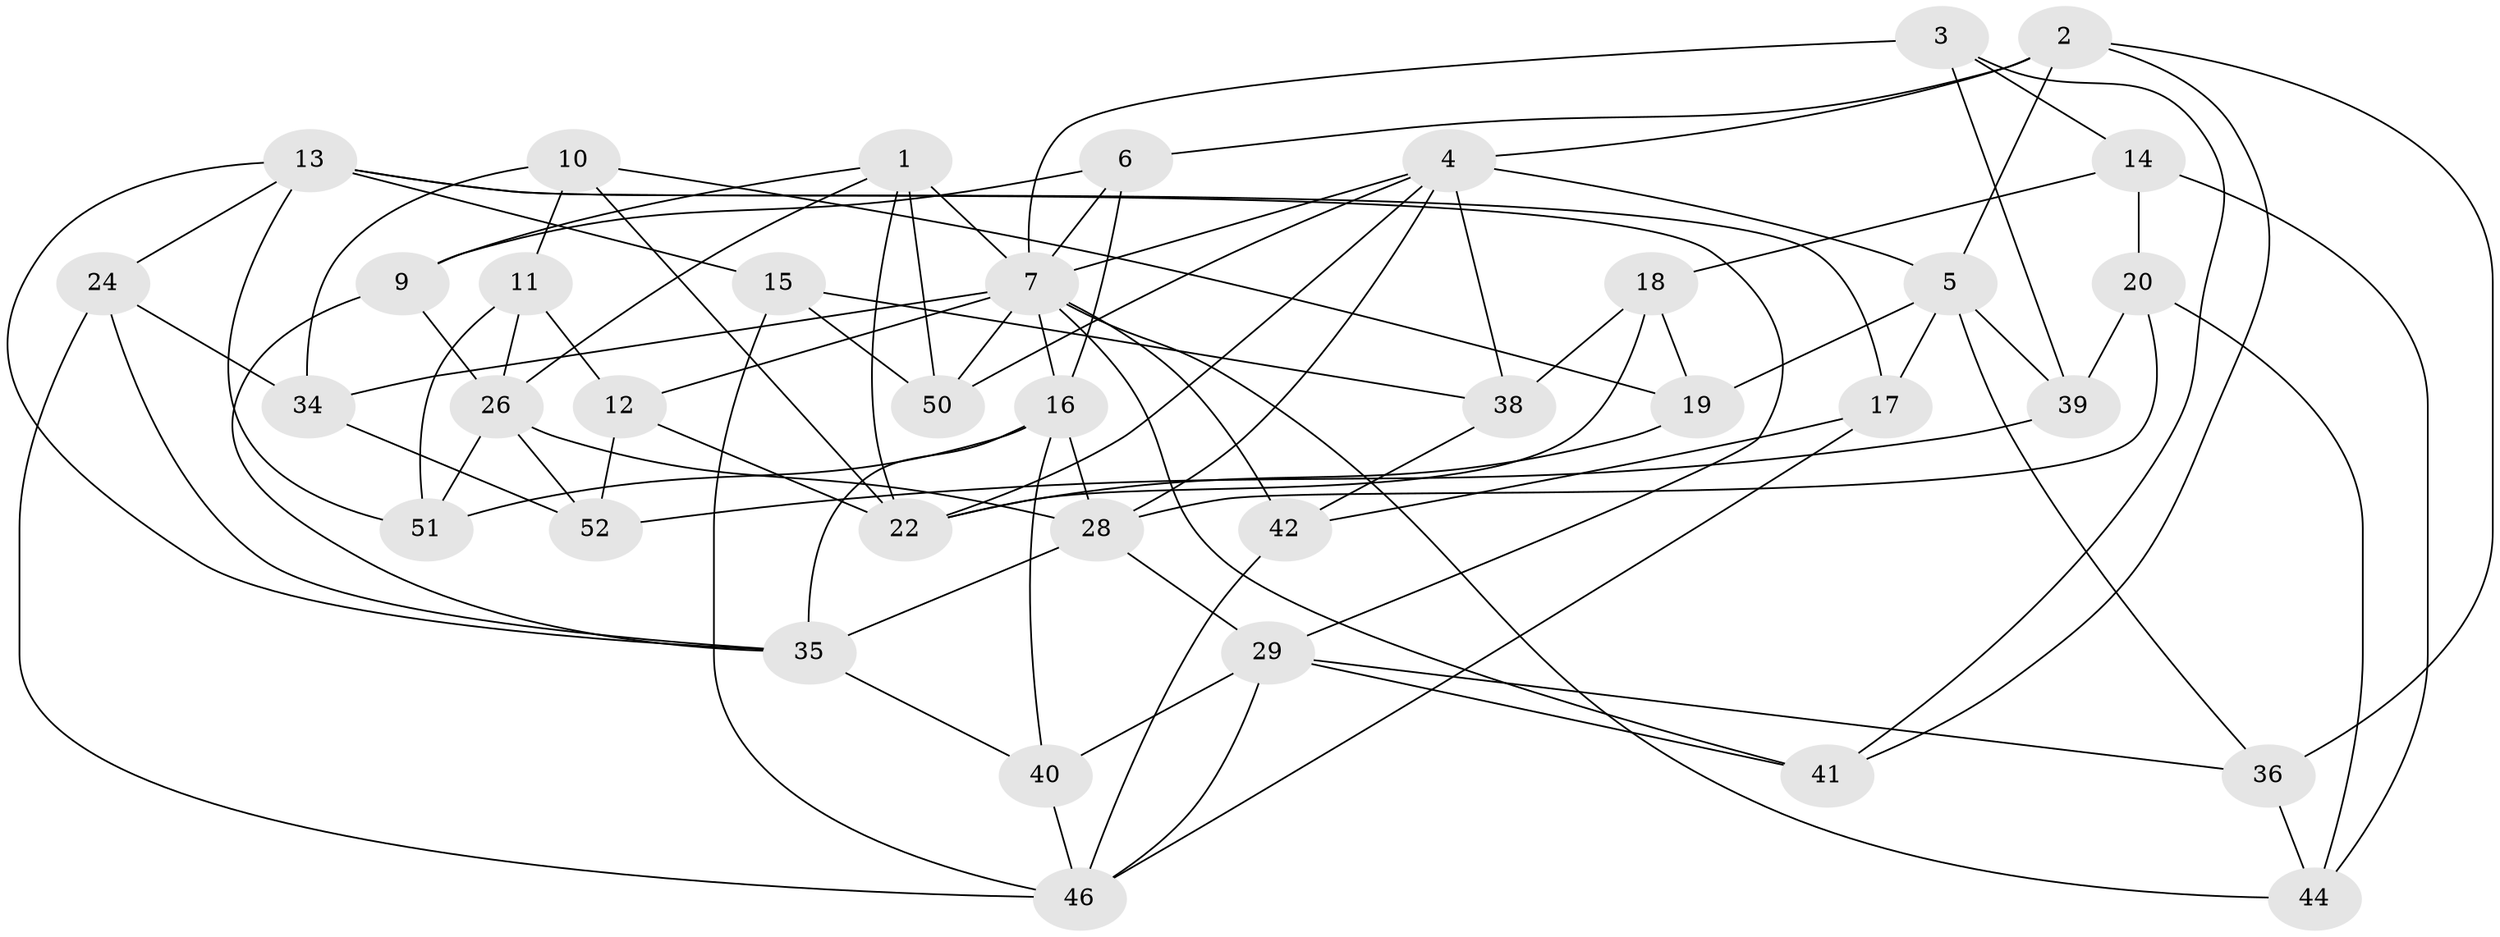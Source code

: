 // original degree distribution, {4: 1.0}
// Generated by graph-tools (version 1.1) at 2025/20/03/04/25 18:20:50]
// undirected, 37 vertices, 89 edges
graph export_dot {
graph [start="1"]
  node [color=gray90,style=filled];
  1 [super="+53"];
  2 [super="+47"];
  3;
  4 [super="+21"];
  5 [super="+8"];
  6;
  7 [super="+23+49+32+25"];
  9;
  10;
  11;
  12;
  13 [super="+27"];
  14;
  15;
  16 [super="+33"];
  17;
  18;
  19;
  20;
  22 [super="+31"];
  24;
  26 [super="+43"];
  28 [super="+54"];
  29 [super="+30"];
  34;
  35 [super="+45"];
  36;
  38;
  39;
  40;
  41;
  42;
  44;
  46 [super="+48"];
  50;
  51;
  52;
  1 -- 26;
  1 -- 7 [weight=2];
  1 -- 22;
  1 -- 50;
  1 -- 9;
  2 -- 4 [weight=2];
  2 -- 5;
  2 -- 41;
  2 -- 36;
  2 -- 6;
  3 -- 14;
  3 -- 39;
  3 -- 41;
  3 -- 7;
  4 -- 38;
  4 -- 5;
  4 -- 50;
  4 -- 22;
  4 -- 7;
  4 -- 28;
  5 -- 36;
  5 -- 17;
  5 -- 19;
  5 -- 39;
  6 -- 16;
  6 -- 9;
  6 -- 7;
  7 -- 41;
  7 -- 50;
  7 -- 44;
  7 -- 12;
  7 -- 16;
  7 -- 34;
  7 -- 42;
  9 -- 35;
  9 -- 26;
  10 -- 19;
  10 -- 11;
  10 -- 34;
  10 -- 22;
  11 -- 51;
  11 -- 26;
  11 -- 12;
  12 -- 52;
  12 -- 22;
  13 -- 29;
  13 -- 15;
  13 -- 51;
  13 -- 24;
  13 -- 17;
  13 -- 35;
  14 -- 44;
  14 -- 18;
  14 -- 20;
  15 -- 50;
  15 -- 46;
  15 -- 38;
  16 -- 51;
  16 -- 40;
  16 -- 28;
  16 -- 35;
  17 -- 46;
  17 -- 42;
  18 -- 22;
  18 -- 19;
  18 -- 38;
  19 -- 22;
  20 -- 44;
  20 -- 39;
  20 -- 28;
  24 -- 34;
  24 -- 46;
  24 -- 35;
  26 -- 51;
  26 -- 52;
  26 -- 28;
  28 -- 35;
  28 -- 29;
  29 -- 41;
  29 -- 40;
  29 -- 36;
  29 -- 46;
  34 -- 52;
  35 -- 40;
  36 -- 44;
  38 -- 42;
  39 -- 52;
  40 -- 46;
  42 -- 46;
}
